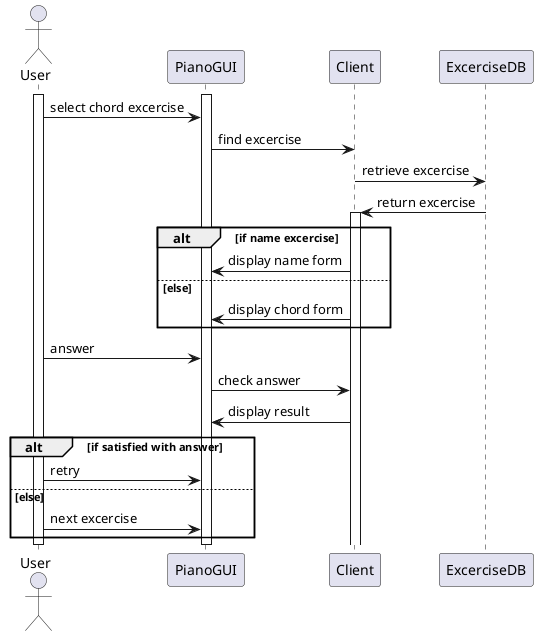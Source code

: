 @startuml
actor User
participant PianoGUI
participant Client
participant ExcerciseDB
activate User
activate PianoGUI
User -> PianoGUI: select chord excercise
PianoGUI -> Client: find excercise
Client -> ExcerciseDB: retrieve excercise
ExcerciseDB -> Client: return excercise
activate Client
alt if name excercise
Client -> PianoGUI: display name form
else else
Client -> PianoGUI: display chord form
end
User -> PianoGUI: answer
PianoGUI -> Client: check answer
Client -> PianoGUI: display result
alt if satisfied with answer
User -> PianoGUI: retry
else else
User -> PianoGUI: next excercise
end
deactivate PianoGUI
deactivate User
@enduml
